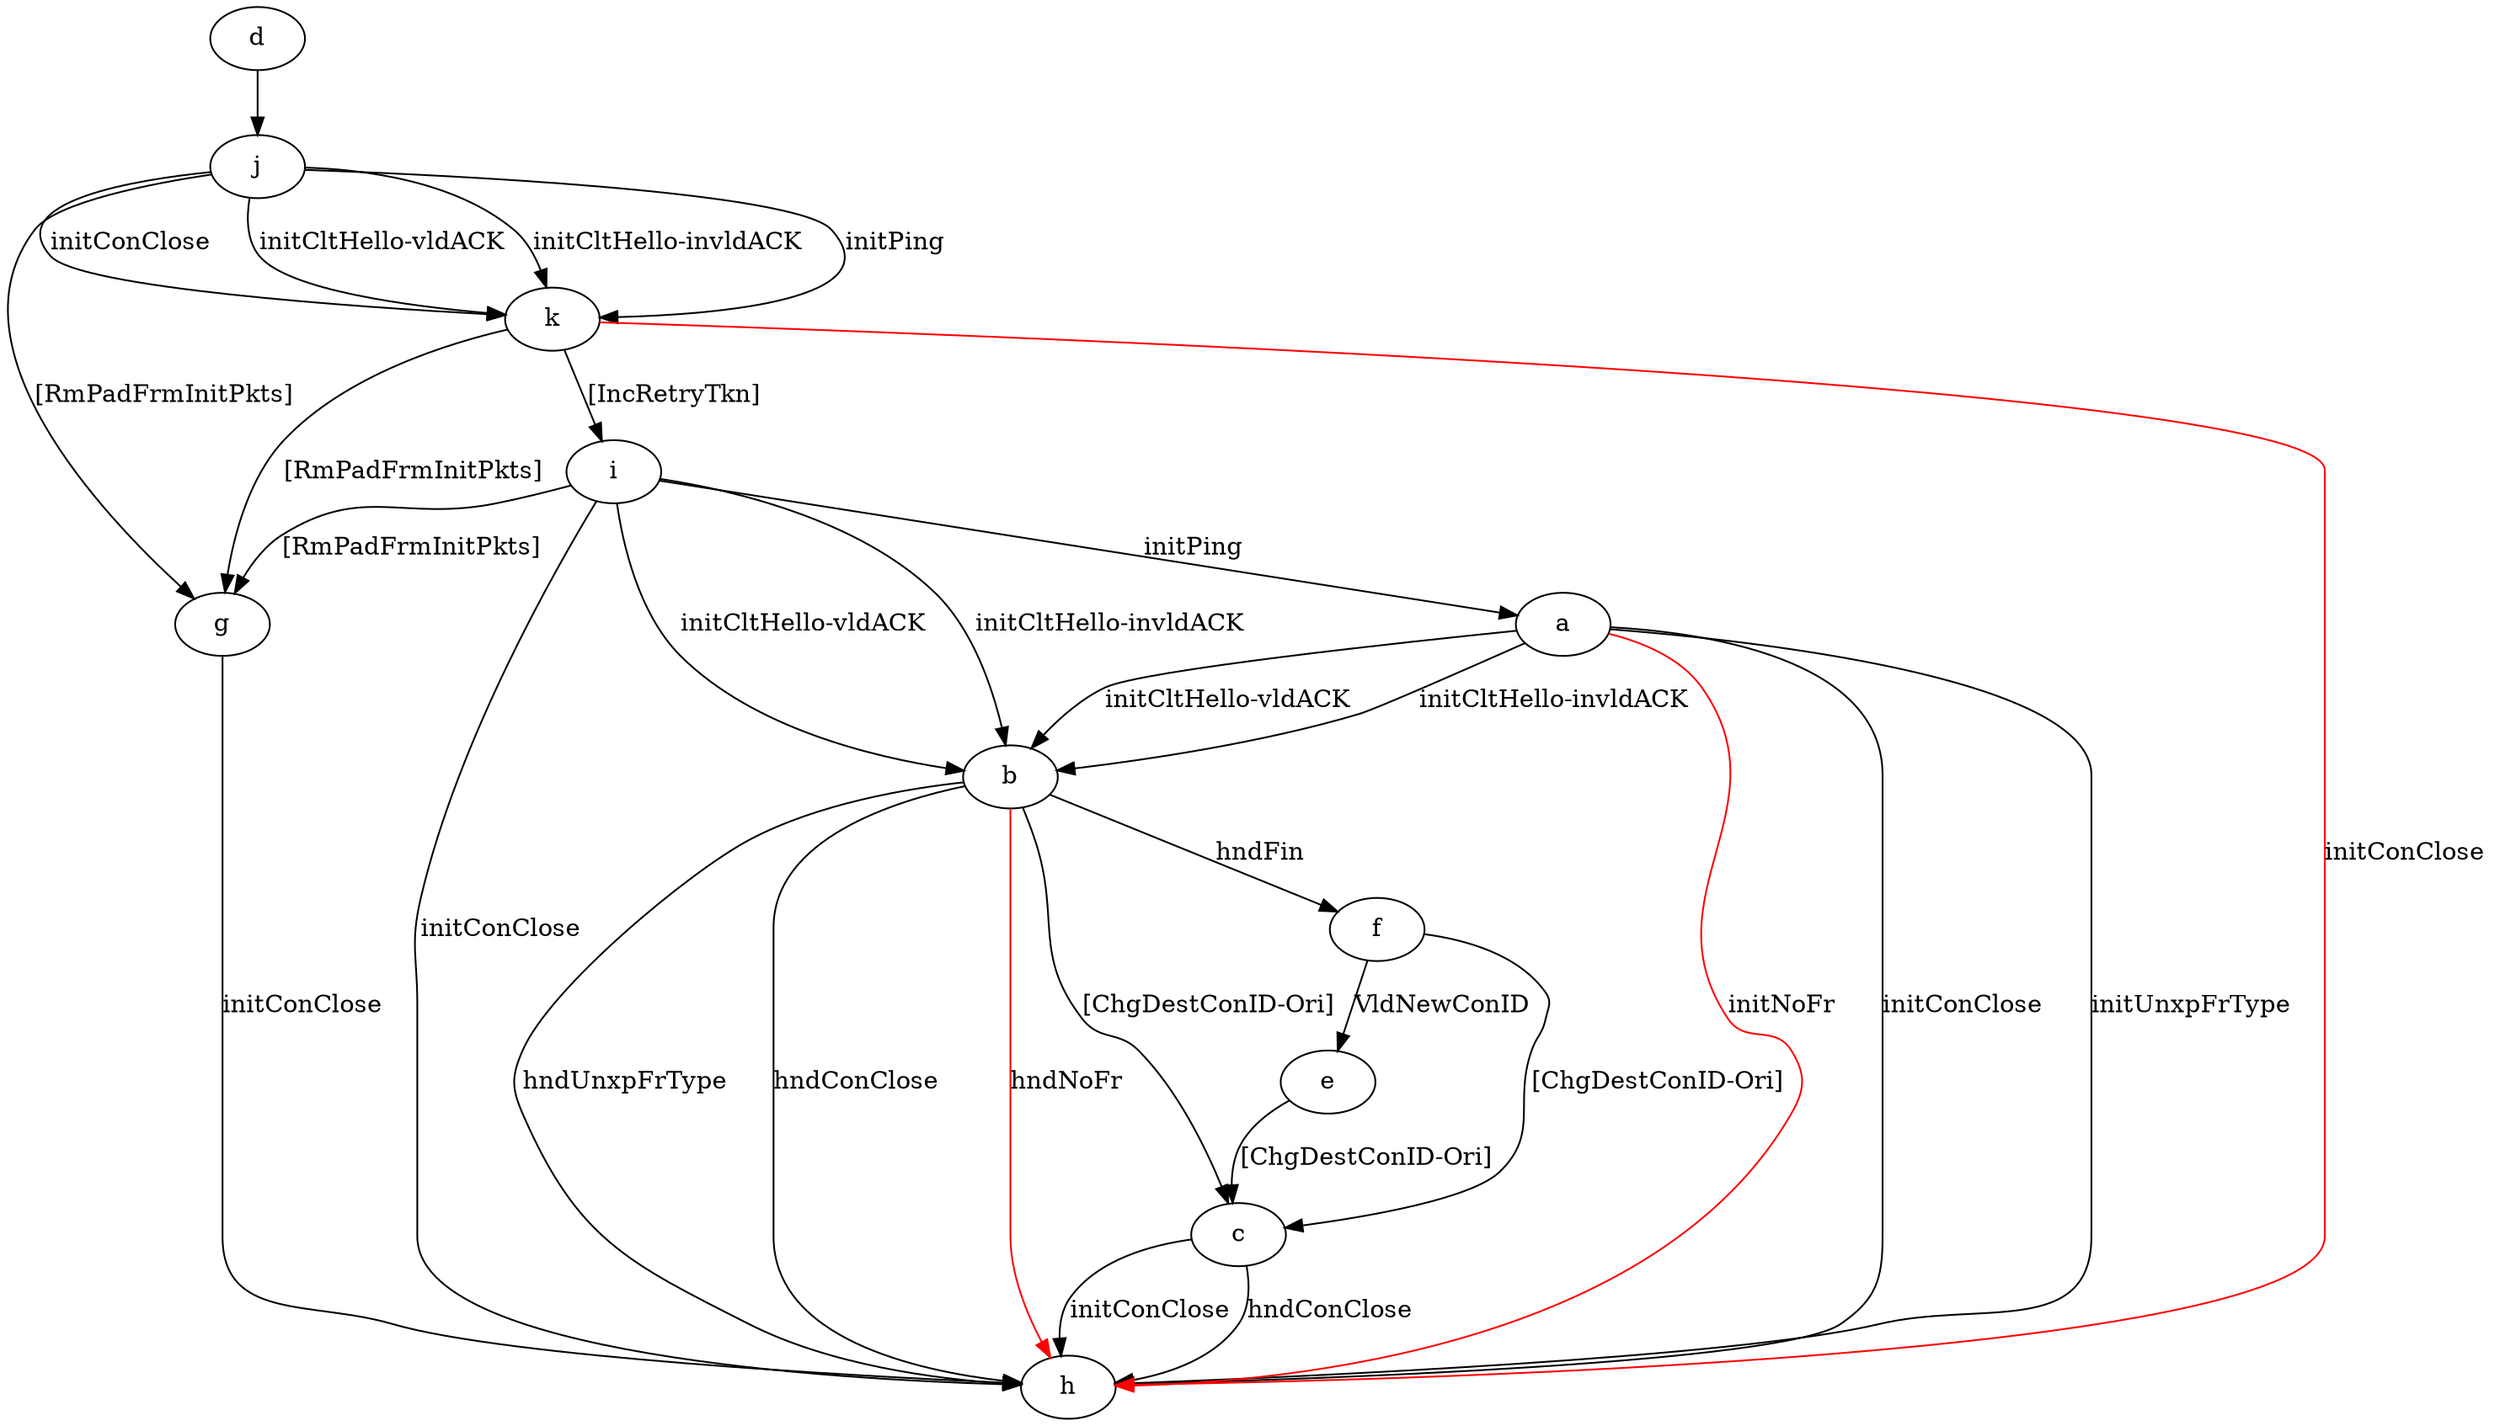digraph "" {
	a -> b	[key=0,
		label="initCltHello-vldACK "];
	a -> b	[key=1,
		label="initCltHello-invldACK "];
	a -> h	[key=0,
		label="initConClose "];
	a -> h	[key=1,
		label="initUnxpFrType "];
	a -> h	[key=2,
		color=red,
		label="initNoFr "];
	b -> c	[key=0,
		label="[ChgDestConID-Ori] "];
	b -> f	[key=0,
		label="hndFin "];
	b -> h	[key=0,
		label="hndUnxpFrType "];
	b -> h	[key=1,
		label="hndConClose "];
	b -> h	[key=2,
		color=red,
		label="hndNoFr "];
	c -> h	[key=0,
		label="initConClose "];
	c -> h	[key=1,
		label="hndConClose "];
	d -> j	[key=0];
	e -> c	[key=0,
		label="[ChgDestConID-Ori] "];
	f -> c	[key=0,
		label="[ChgDestConID-Ori] "];
	f -> e	[key=0,
		label="VldNewConID "];
	g -> h	[key=0,
		label="initConClose "];
	i -> a	[key=0,
		label="initPing "];
	i -> b	[key=0,
		label="initCltHello-vldACK "];
	i -> b	[key=1,
		label="initCltHello-invldACK "];
	i -> g	[key=0,
		label="[RmPadFrmInitPkts] "];
	i -> h	[key=0,
		label="initConClose "];
	j -> g	[key=0,
		label="[RmPadFrmInitPkts] "];
	j -> k	[key=0,
		label="initPing "];
	j -> k	[key=1,
		label="initConClose "];
	j -> k	[key=2,
		label="initCltHello-vldACK "];
	j -> k	[key=3,
		label="initCltHello-invldACK "];
	k -> g	[key=0,
		label="[RmPadFrmInitPkts] "];
	k -> h	[key=0,
		color=red,
		label="initConClose "];
	k -> i	[key=0,
		label="[IncRetryTkn] "];
}
